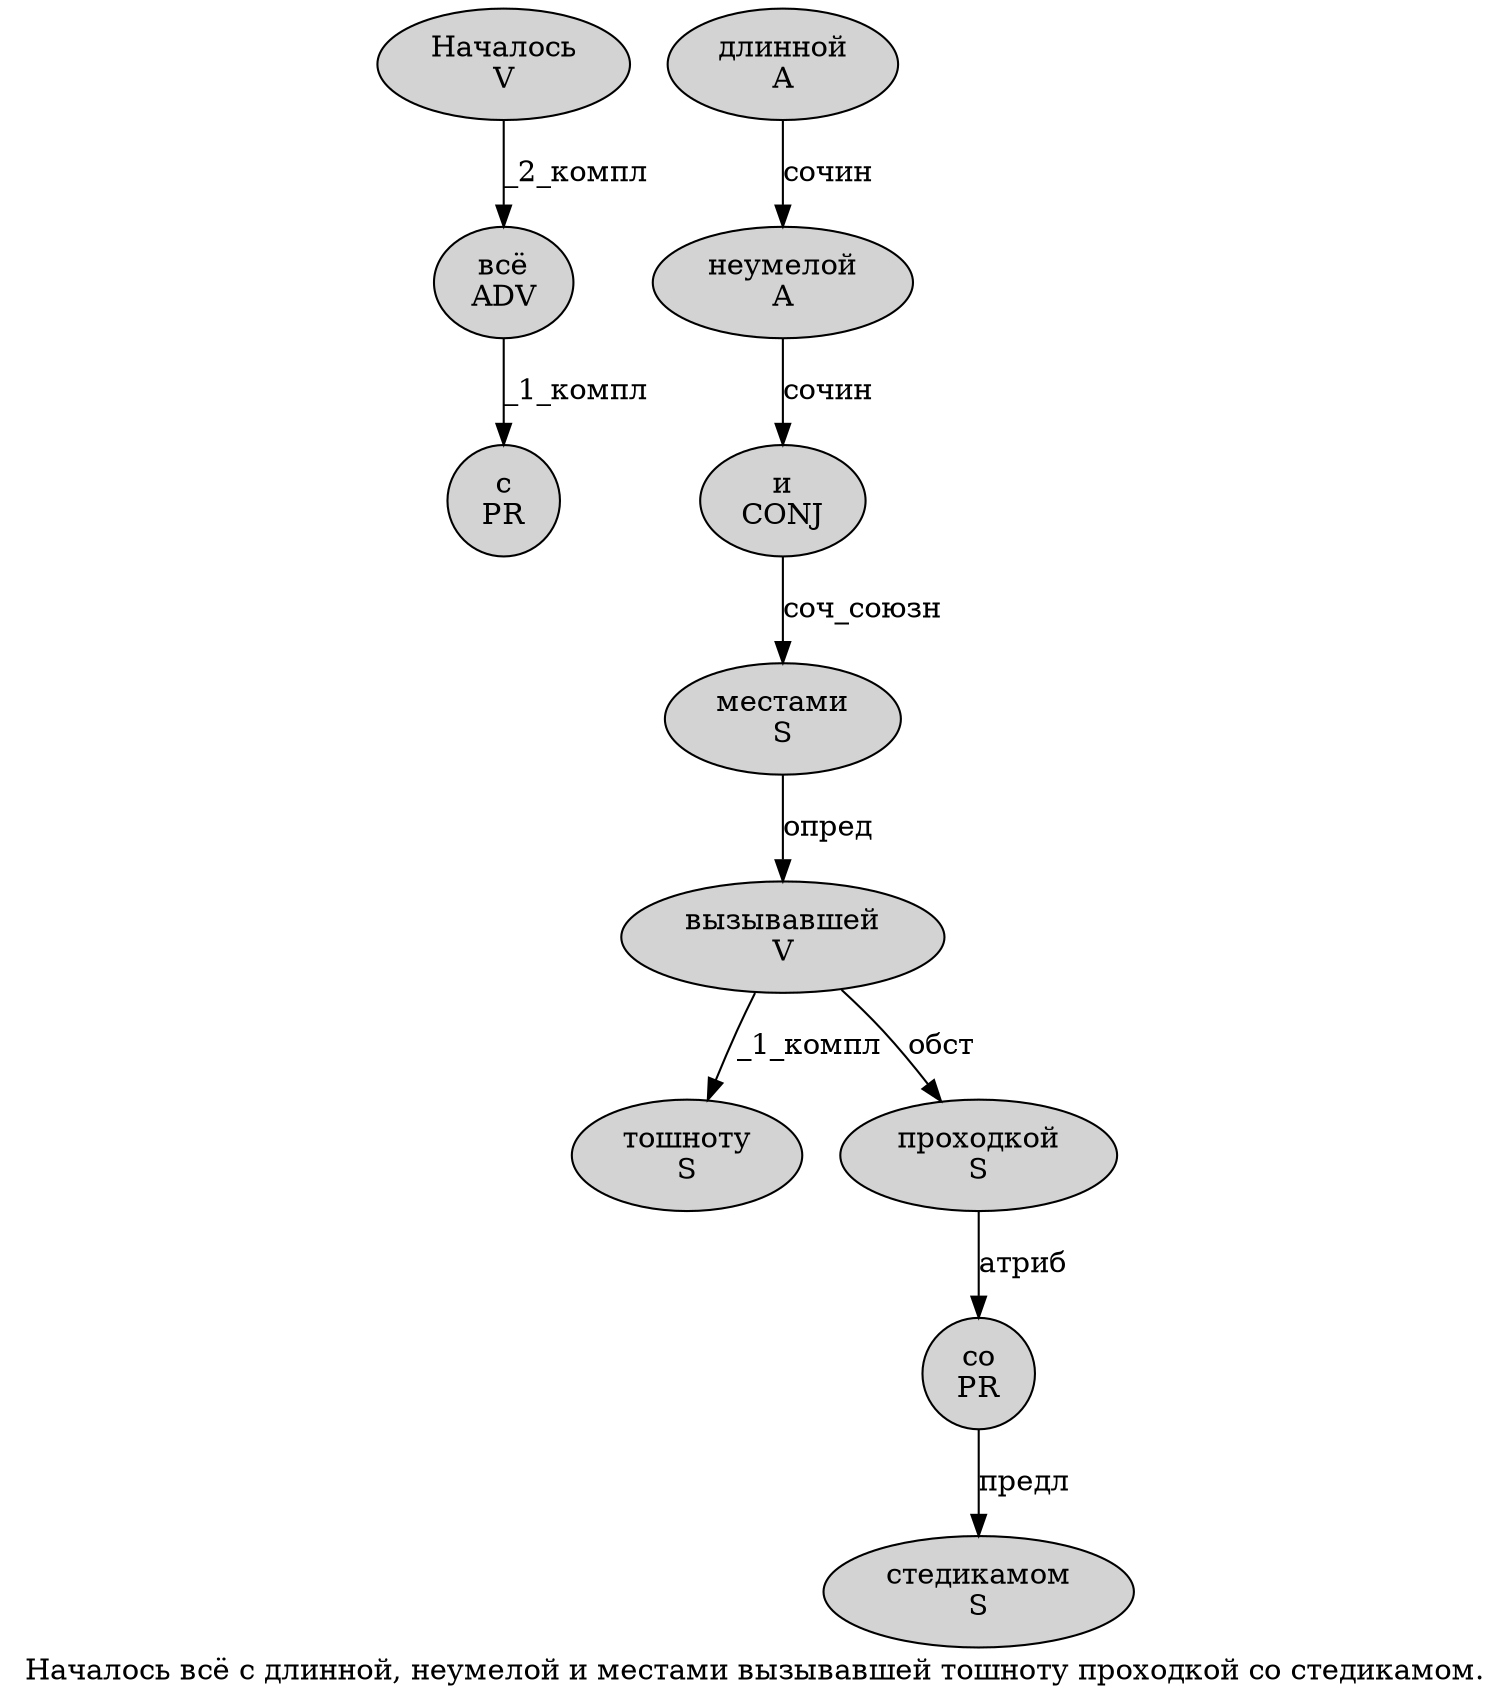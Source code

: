 digraph SENTENCE_4256 {
	graph [label="Началось всё с длинной, неумелой и местами вызывавшей тошноту проходкой со стедикамом."]
	node [style=filled]
		0 [label="Началось
V" color="" fillcolor=lightgray penwidth=1 shape=ellipse]
		1 [label="всё
ADV" color="" fillcolor=lightgray penwidth=1 shape=ellipse]
		2 [label="с
PR" color="" fillcolor=lightgray penwidth=1 shape=ellipse]
		3 [label="длинной
A" color="" fillcolor=lightgray penwidth=1 shape=ellipse]
		5 [label="неумелой
A" color="" fillcolor=lightgray penwidth=1 shape=ellipse]
		6 [label="и
CONJ" color="" fillcolor=lightgray penwidth=1 shape=ellipse]
		7 [label="местами
S" color="" fillcolor=lightgray penwidth=1 shape=ellipse]
		8 [label="вызывавшей
V" color="" fillcolor=lightgray penwidth=1 shape=ellipse]
		9 [label="тошноту
S" color="" fillcolor=lightgray penwidth=1 shape=ellipse]
		10 [label="проходкой
S" color="" fillcolor=lightgray penwidth=1 shape=ellipse]
		11 [label="со
PR" color="" fillcolor=lightgray penwidth=1 shape=ellipse]
		12 [label="стедикамом
S" color="" fillcolor=lightgray penwidth=1 shape=ellipse]
			1 -> 2 [label="_1_компл"]
			6 -> 7 [label="соч_союзн"]
			3 -> 5 [label="сочин"]
			0 -> 1 [label="_2_компл"]
			5 -> 6 [label="сочин"]
			11 -> 12 [label="предл"]
			7 -> 8 [label="опред"]
			8 -> 9 [label="_1_компл"]
			8 -> 10 [label="обст"]
			10 -> 11 [label="атриб"]
}